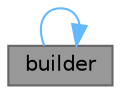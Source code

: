 digraph "builder"
{
 // INTERACTIVE_SVG=YES
 // LATEX_PDF_SIZE
  bgcolor="transparent";
  edge [fontname=Helvetica,fontsize=10,labelfontname=Helvetica,labelfontsize=10];
  node [fontname=Helvetica,fontsize=10,shape=box,height=0.2,width=0.4];
  rankdir="LR";
  Node1 [label="builder",height=0.2,width=0.4,color="gray40", fillcolor="grey60", style="filled", fontcolor="black",tooltip="Get a builder by trade type."];
  Node1 -> Node1 [color="steelblue1",style="solid"];
}
